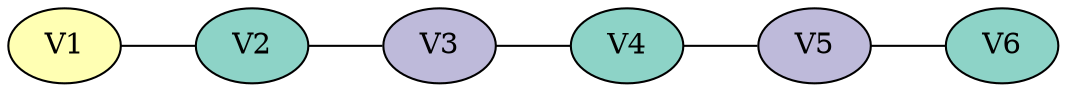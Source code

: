graph colored {
node [style=filled colorscheme="set312"];
rankdir=RL;
V2--V1;
V3--V2;
V4--V3;
V5--V4;
V6--V5;
V1[fillcolor="2"];
V2[fillcolor="1"];
V3[fillcolor="3"];
V4[fillcolor="1"];
V5[fillcolor="3"];
V6[fillcolor="1"];
}